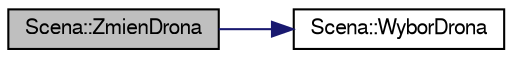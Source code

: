 digraph "Scena::ZmienDrona"
{
 // LATEX_PDF_SIZE
  edge [fontname="FreeSans",fontsize="10",labelfontname="FreeSans",labelfontsize="10"];
  node [fontname="FreeSans",fontsize="10",shape=record];
  rankdir="LR";
  Node1 [label="Scena::ZmienDrona",height=0.2,width=0.4,color="black", fillcolor="grey75", style="filled", fontcolor="black",tooltip="Metoda pozwalająca zamienić drona, ktorym chemy sterować"];
  Node1 -> Node2 [color="midnightblue",fontsize="10",style="solid",fontname="FreeSans"];
  Node2 [label="Scena::WyborDrona",height=0.2,width=0.4,color="black", fillcolor="white", style="filled",URL="$a00089.html#a578d9521dc37886bd085549b13dda704",tooltip="Metoda pozwalająca wywoływać obrót łazika o zadanyc kąt."];
}
